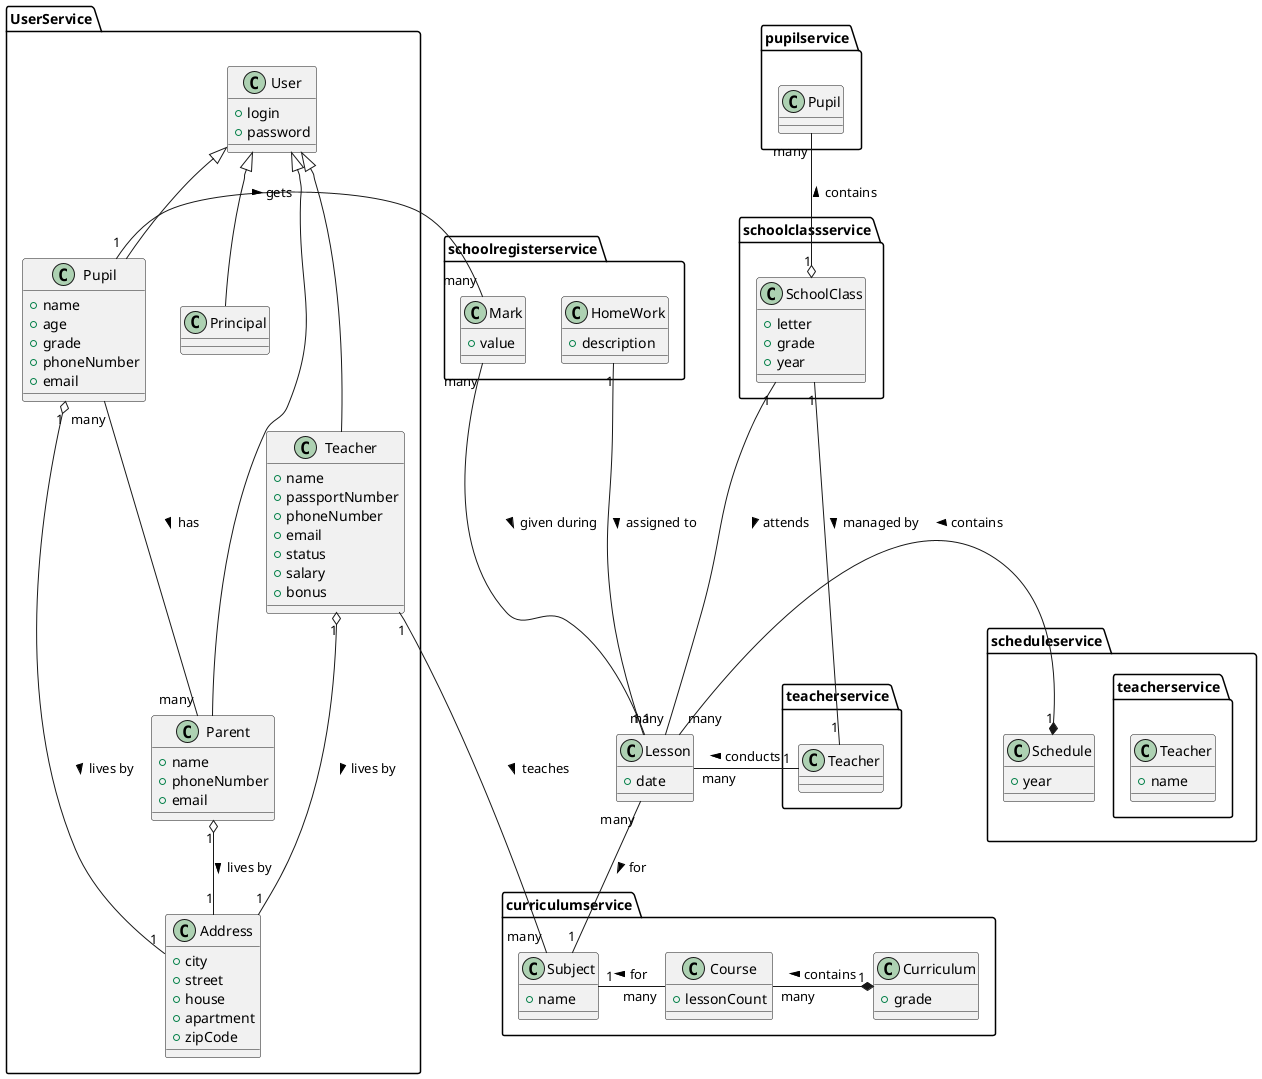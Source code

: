 @startuml




namespace UserService {
  class User {
    + login
    + password
  }

  class Principal {
  }

  class Teacher {
    + name
    + passportNumber
    + phoneNumber
    + email
    + status
    + salary
    + bonus
  }

  class Parent {
    + name
    + phoneNumber
    + email
  }

  class Pupil {
    + name
    + age
    + grade
    + phoneNumber
    + email
  }

  class Address {
    + city
    + street
    + house
    + apartment
    + zipCode
  }

  User <|-- Principal
  User <|-- Teacher
  User <|-- Parent
  User <|-- Pupil
  Pupil "1" o-- "1" Address : lives by >
  Parent "1" o-- "1" Address : lives by >
  Teacher "1" o-- "1" Address : lives by >
  Pupil "many" -- "many" Parent: has >
}



namespace schoolclassservice {
  class SchoolClass {
      + letter
      + grade
      + year
  }
}

namespace curriculumservice {
  class Curriculum {
      + grade
  }

  class Course {
      + lessonCount
  }

  class Subject {
      + name
  }
}



namespace schoolregisterservice {
  class HomeWork {
      + description
  }

  class Mark {
      + value
  }
}


namespace scheduleservice  {
  class teacherservice.Teacher {
      + name
  }

  class Schedule {
      + year
  }

  class .Lesson {
      + date
  }
}


UserService.Teacher "1" -- "many" curriculumservice.Subject : teaches >
schoolclassservice.SchoolClass "1" -- "1" teacherservice.Teacher: managed by >
schoolclassservice.SchoolClass "1" o-up- "many" pupilservice.Pupil: contains >
scheduleservice.Schedule "1" *-left- "many" Lesson: contains >
teacherservice.Teacher "1" -right- "many" Lesson: conducts >
schoolclassservice.SchoolClass "1" -- "many" Lesson: attends >
curriculumservice.Curriculum "1" *-left- "many" curriculumservice.Course: contains >
curriculumservice.Course "many" -left- "1" curriculumservice.Subject: for >
schoolregisterservice.Mark "many" -- "1" Lesson: given during >
UserService.Pupil "1" -right- "many" schoolregisterservice.Mark: gets >
Lesson "many" -- "1" curriculumservice.Subject: for >
schoolregisterservice.HomeWork "1" -- "1" Lesson: assigned to >

@enduml
